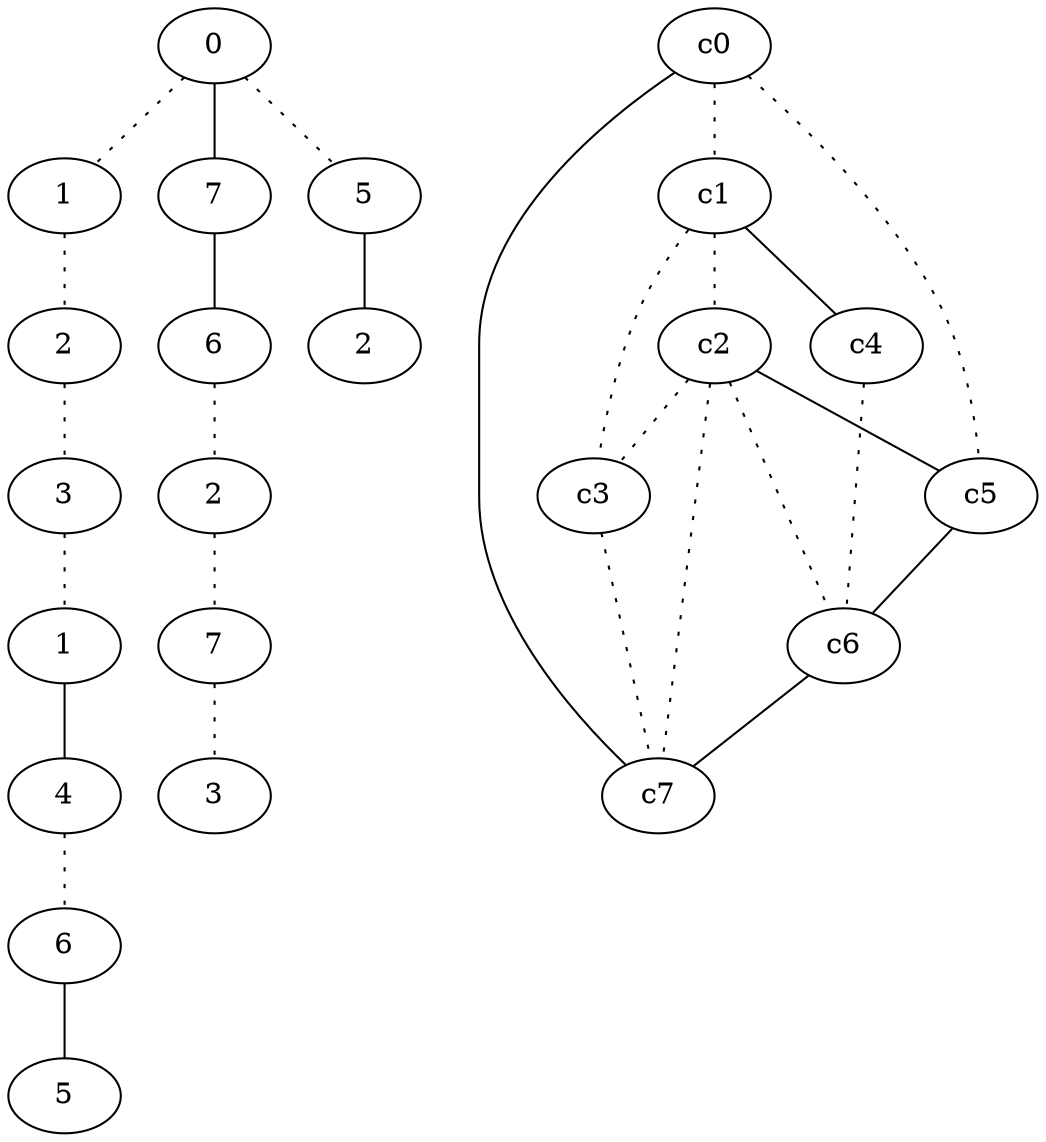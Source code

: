 graph {
a0[label=0];
a1[label=1];
a2[label=2];
a3[label=3];
a4[label=1];
a5[label=4];
a6[label=6];
a7[label=5];
a8[label=7];
a9[label=6];
a10[label=2];
a11[label=7];
a12[label=3];
a13[label=5];
a14[label=2];
a0 -- a1 [style=dotted];
a0 -- a8;
a0 -- a13 [style=dotted];
a1 -- a2 [style=dotted];
a2 -- a3 [style=dotted];
a3 -- a4 [style=dotted];
a4 -- a5;
a5 -- a6 [style=dotted];
a6 -- a7;
a8 -- a9;
a9 -- a10 [style=dotted];
a10 -- a11 [style=dotted];
a11 -- a12 [style=dotted];
a13 -- a14;
c0 -- c1 [style=dotted];
c0 -- c5 [style=dotted];
c0 -- c7;
c1 -- c2 [style=dotted];
c1 -- c3 [style=dotted];
c1 -- c4;
c2 -- c3 [style=dotted];
c2 -- c5;
c2 -- c6 [style=dotted];
c2 -- c7 [style=dotted];
c3 -- c7 [style=dotted];
c4 -- c6 [style=dotted];
c5 -- c6;
c6 -- c7;
}
